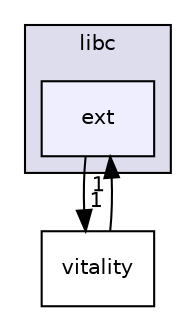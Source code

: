 digraph "libc/ext" {
  compound=true
  node [ fontsize="10", fontname="Helvetica"];
  edge [ labelfontsize="10", labelfontname="Helvetica"];
  subgraph clusterdir_fc1eb218ab426e5adb60367f98438da0 {
    graph [ bgcolor="#ddddee", pencolor="black", label="libc" fontname="Helvetica", fontsize="10", URL="dir_fc1eb218ab426e5adb60367f98438da0.html"]
  dir_c8aa6d4abc9a0662ff2d67630dd4c4d1 [shape=box, label="ext", style="filled", fillcolor="#eeeeff", pencolor="black", URL="dir_c8aa6d4abc9a0662ff2d67630dd4c4d1.html"];
  }
  dir_23423b050fd890776a6e094b978d172e [shape=box label="vitality" URL="dir_23423b050fd890776a6e094b978d172e.html"];
  dir_c8aa6d4abc9a0662ff2d67630dd4c4d1->dir_23423b050fd890776a6e094b978d172e [headlabel="1", labeldistance=1.5 headhref="dir_000003_000005.html"];
  dir_23423b050fd890776a6e094b978d172e->dir_c8aa6d4abc9a0662ff2d67630dd4c4d1 [headlabel="1", labeldistance=1.5 headhref="dir_000005_000003.html"];
}
